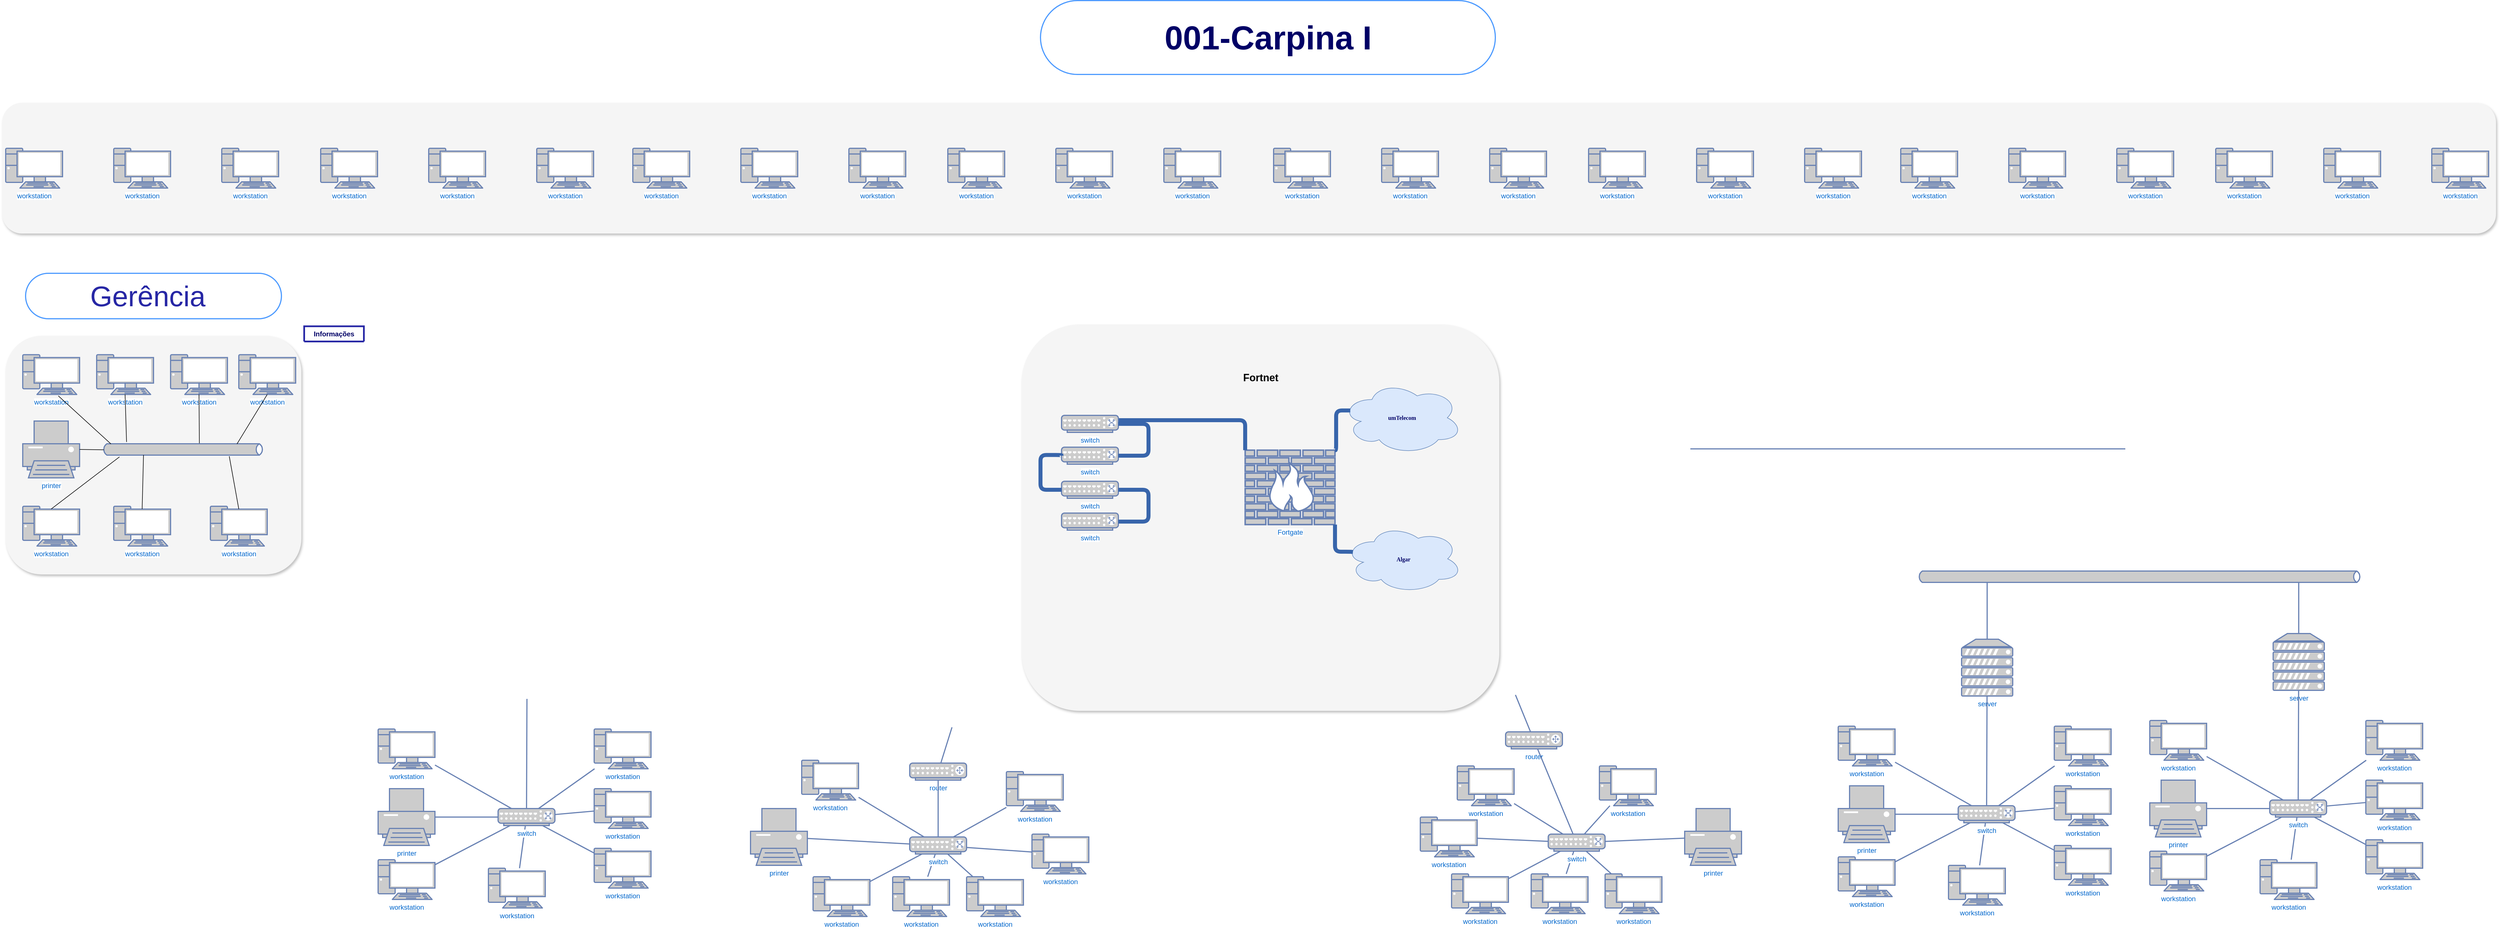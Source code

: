 <mxfile version="21.2.7" type="github">
  <diagram name="Page-1" id="d66fe2ae-3e9f-cf2f-6d29-e24063ad5d60">
    <mxGraphModel dx="3680" dy="810" grid="1" gridSize="10" guides="1" tooltips="1" connect="1" arrows="1" fold="1" page="1" pageScale="1" pageWidth="1100" pageHeight="850" background="none" math="0" shadow="0">
      <root>
        <mxCell id="0" />
        <mxCell id="1" parent="0" />
        <mxCell id="ehzHT-jdLsLO5JQoiGAI-20" value="&lt;blockquote style=&quot;margin: 0 0 0 40px; border: none; padding: 0px;&quot;&gt;&lt;h4 style=&quot;&quot;&gt;&lt;br&gt;&lt;/h4&gt;&lt;/blockquote&gt;" style="whiteSpace=wrap;html=1;rounded=1;shadow=1;comic=0;strokeWidth=1;fontFamily=Verdana;fontSize=14;fillColor=#f5f5f5;strokeColor=none;verticalAlign=top;fontStyle=1;glass=0;align=left;" vertex="1" parent="1">
          <mxGeometry x="-403" y="590" width="840" height="680" as="geometry" />
        </mxCell>
        <mxCell id="ehzHT-jdLsLO5JQoiGAI-65" value="" style="rounded=1;arcSize=50;align=left;spacingLeft=5;strokeColor=#4C9AFF;html=1;strokeWidth=2;fontSize=12" vertex="1" parent="1">
          <mxGeometry x="-2155" y="500" width="450" height="80" as="geometry" />
        </mxCell>
        <mxCell id="ehzHT-jdLsLO5JQoiGAI-60" value="&lt;blockquote style=&quot;margin: 0 0 0 40px; border: none; padding: 0px;&quot;&gt;&lt;h4 style=&quot;&quot;&gt;&lt;br&gt;&lt;/h4&gt;&lt;/blockquote&gt;" style="whiteSpace=wrap;html=1;rounded=1;shadow=1;comic=0;strokeWidth=1;fontFamily=Verdana;fontSize=14;fillColor=#f5f5f5;strokeColor=none;verticalAlign=top;fontStyle=1;glass=0;align=left;" vertex="1" parent="1">
          <mxGeometry x="-2196" y="200" width="4386" height="230" as="geometry" />
        </mxCell>
        <mxCell id="ehzHT-jdLsLO5JQoiGAI-56" value="&lt;blockquote style=&quot;margin: 0 0 0 40px; border: none; padding: 0px;&quot;&gt;&lt;h4 style=&quot;&quot;&gt;&lt;br&gt;&lt;/h4&gt;&lt;/blockquote&gt;" style="whiteSpace=wrap;html=1;rounded=1;shadow=1;comic=0;strokeWidth=1;fontFamily=Verdana;fontSize=14;fillColor=#f5f5f5;strokeColor=none;verticalAlign=top;fontStyle=1;glass=0;align=left;" vertex="1" parent="1">
          <mxGeometry x="-2190" y="610" width="520" height="420" as="geometry" />
        </mxCell>
        <mxCell id="5fc5e51f7ca293a3-64" style="edgeStyle=none;html=1;labelBackgroundColor=none;endArrow=none;strokeWidth=2;fontFamily=Verdana;fontSize=28;fontColor=#0066CC;rounded=0;strokeColor=#6881B3;" parent="1" source="5fc5e51f7ca293a3-65" edge="1">
          <mxGeometry relative="1" as="geometry">
            <mxPoint x="-525.625" y="1299" as="targetPoint" />
          </mxGeometry>
        </mxCell>
        <mxCell id="5fc5e51f7ca293a3-65" value="router" style="fontColor=#0066CC;verticalAlign=top;verticalLabelPosition=bottom;labelPosition=center;align=center;html=1;fillColor=#CCCCCC;strokeColor=#6881B3;gradientColor=none;gradientDirection=north;strokeWidth=2;shape=mxgraph.networks.router;rounded=1;shadow=0;comic=0;labelBackgroundColor=#ffffff;" parent="1" vertex="1">
          <mxGeometry x="-600" y="1362" width="100" height="30" as="geometry" />
        </mxCell>
        <mxCell id="5fc5e51f7ca293a3-66" style="edgeStyle=none;html=1;labelBackgroundColor=none;endArrow=none;strokeWidth=2;fontFamily=Verdana;fontSize=28;fontColor=#0066CC;rounded=0;strokeColor=#6881B3;" parent="1" source="5fc5e51f7ca293a3-73" target="5fc5e51f7ca293a3-74" edge="1">
          <mxGeometry relative="1" as="geometry" />
        </mxCell>
        <mxCell id="5fc5e51f7ca293a3-67" style="edgeStyle=none;html=1;labelBackgroundColor=none;endArrow=none;strokeWidth=2;fontFamily=Verdana;fontSize=28;fontColor=#0066CC;rounded=0;strokeColor=#6881B3;" parent="1" source="5fc5e51f7ca293a3-73" target="5fc5e51f7ca293a3-75" edge="1">
          <mxGeometry relative="1" as="geometry" />
        </mxCell>
        <mxCell id="5fc5e51f7ca293a3-68" style="edgeStyle=none;html=1;labelBackgroundColor=none;endArrow=none;strokeWidth=2;fontFamily=Verdana;fontSize=28;fontColor=#0066CC;rounded=0;strokeColor=#6881B3;" parent="1" source="5fc5e51f7ca293a3-73" target="5fc5e51f7ca293a3-76" edge="1">
          <mxGeometry relative="1" as="geometry" />
        </mxCell>
        <mxCell id="5fc5e51f7ca293a3-69" style="edgeStyle=none;html=1;labelBackgroundColor=none;endArrow=none;strokeWidth=2;fontFamily=Verdana;fontSize=28;fontColor=#0066CC;rounded=0;strokeColor=#6881B3;" parent="1" source="5fc5e51f7ca293a3-73" target="5fc5e51f7ca293a3-79" edge="1">
          <mxGeometry relative="1" as="geometry" />
        </mxCell>
        <mxCell id="5fc5e51f7ca293a3-70" style="edgeStyle=none;html=1;labelBackgroundColor=none;endArrow=none;strokeWidth=2;fontFamily=Verdana;fontSize=28;fontColor=#0066CC;rounded=0;strokeColor=#6881B3;" parent="1" source="5fc5e51f7ca293a3-73" target="5fc5e51f7ca293a3-78" edge="1">
          <mxGeometry relative="1" as="geometry" />
        </mxCell>
        <mxCell id="5fc5e51f7ca293a3-71" style="edgeStyle=none;html=1;labelBackgroundColor=none;endArrow=none;strokeWidth=2;fontFamily=Verdana;fontSize=28;fontColor=#0066CC;rounded=0;strokeColor=#6881B3;" parent="1" source="5fc5e51f7ca293a3-73" target="5fc5e51f7ca293a3-77" edge="1">
          <mxGeometry relative="1" as="geometry" />
        </mxCell>
        <mxCell id="5fc5e51f7ca293a3-72" style="edgeStyle=none;html=1;labelBackgroundColor=none;endArrow=none;strokeWidth=2;fontFamily=Verdana;fontSize=28;fontColor=#0066CC;rounded=0;strokeColor=#6881B3;" parent="1" source="5fc5e51f7ca293a3-73" target="5fc5e51f7ca293a3-65" edge="1">
          <mxGeometry relative="1" as="geometry" />
        </mxCell>
        <mxCell id="5fc5e51f7ca293a3-73" value="switch" style="fontColor=#0066CC;verticalAlign=top;verticalLabelPosition=bottom;labelPosition=center;align=center;html=1;fillColor=#CCCCCC;strokeColor=#6881B3;gradientColor=none;gradientDirection=north;strokeWidth=2;shape=mxgraph.networks.switch;rounded=1;shadow=0;comic=0;labelBackgroundColor=#ffffff;" parent="1" vertex="1">
          <mxGeometry x="-600" y="1492" width="100" height="30" as="geometry" />
        </mxCell>
        <mxCell id="5fc5e51f7ca293a3-74" value="workstation" style="fontColor=#0066CC;verticalAlign=top;verticalLabelPosition=bottom;labelPosition=center;align=center;html=1;fillColor=#CCCCCC;strokeColor=#6881B3;gradientColor=none;gradientDirection=north;strokeWidth=2;shape=mxgraph.networks.pc;rounded=1;shadow=0;comic=0;labelBackgroundColor=#ffffff;" parent="1" vertex="1">
          <mxGeometry x="-790" y="1357" width="100" height="70" as="geometry" />
        </mxCell>
        <mxCell id="5fc5e51f7ca293a3-75" value="workstation" style="fontColor=#0066CC;verticalAlign=top;verticalLabelPosition=bottom;labelPosition=center;align=center;html=1;fillColor=#CCCCCC;strokeColor=#6881B3;gradientColor=none;gradientDirection=north;strokeWidth=2;shape=mxgraph.networks.pc;rounded=1;shadow=0;comic=0;labelBackgroundColor=#ffffff;" parent="1" vertex="1">
          <mxGeometry x="-385" y="1487" width="100" height="70" as="geometry" />
        </mxCell>
        <mxCell id="5fc5e51f7ca293a3-76" value="workstation" style="fontColor=#0066CC;verticalAlign=top;verticalLabelPosition=bottom;labelPosition=center;align=center;html=1;fillColor=#CCCCCC;strokeColor=#6881B3;gradientColor=none;gradientDirection=north;strokeWidth=2;shape=mxgraph.networks.pc;rounded=1;shadow=0;comic=0;labelBackgroundColor=#ffffff;" parent="1" vertex="1">
          <mxGeometry x="-430" y="1377" width="100" height="70" as="geometry" />
        </mxCell>
        <mxCell id="5fc5e51f7ca293a3-77" value="workstation" style="fontColor=#0066CC;verticalAlign=top;verticalLabelPosition=bottom;labelPosition=center;align=center;html=1;fillColor=#CCCCCC;strokeColor=#6881B3;gradientColor=none;gradientDirection=north;strokeWidth=2;shape=mxgraph.networks.pc;rounded=1;shadow=0;comic=0;labelBackgroundColor=#ffffff;" parent="1" vertex="1">
          <mxGeometry x="-770" y="1562" width="100" height="70" as="geometry" />
        </mxCell>
        <mxCell id="5fc5e51f7ca293a3-78" value="workstation" style="fontColor=#0066CC;verticalAlign=top;verticalLabelPosition=bottom;labelPosition=center;align=center;html=1;fillColor=#CCCCCC;strokeColor=#6881B3;gradientColor=none;gradientDirection=north;strokeWidth=2;shape=mxgraph.networks.pc;rounded=1;shadow=0;comic=0;labelBackgroundColor=#ffffff;" parent="1" vertex="1">
          <mxGeometry x="-630" y="1562" width="100" height="70" as="geometry" />
        </mxCell>
        <mxCell id="5fc5e51f7ca293a3-79" value="workstation" style="fontColor=#0066CC;verticalAlign=top;verticalLabelPosition=bottom;labelPosition=center;align=center;html=1;fillColor=#CCCCCC;strokeColor=#6881B3;gradientColor=none;gradientDirection=north;strokeWidth=2;shape=mxgraph.networks.pc;rounded=1;shadow=0;comic=0;labelBackgroundColor=#ffffff;" parent="1" vertex="1">
          <mxGeometry x="-500" y="1562" width="100" height="70" as="geometry" />
        </mxCell>
        <mxCell id="5fc5e51f7ca293a3-80" style="edgeStyle=none;html=1;labelBackgroundColor=none;endArrow=none;strokeWidth=2;fontFamily=Verdana;fontSize=28;fontColor=#0066CC;rounded=0;strokeColor=#6881B3;" parent="1" source="5fc5e51f7ca293a3-81" target="5fc5e51f7ca293a3-73" edge="1">
          <mxGeometry relative="1" as="geometry" />
        </mxCell>
        <mxCell id="5fc5e51f7ca293a3-81" value="printer" style="fontColor=#0066CC;verticalAlign=top;verticalLabelPosition=bottom;labelPosition=center;align=center;html=1;fillColor=#CCCCCC;strokeColor=#6881B3;gradientColor=none;gradientDirection=north;strokeWidth=2;shape=mxgraph.networks.printer;rounded=1;shadow=0;comic=0;labelBackgroundColor=#ffffff;" parent="1" vertex="1">
          <mxGeometry x="-880" y="1442" width="100" height="100" as="geometry" />
        </mxCell>
        <mxCell id="5fc5e51f7ca293a3-113" value="workstation" style="fontColor=#0066CC;verticalAlign=top;verticalLabelPosition=bottom;labelPosition=center;align=center;html=1;fillColor=#CCCCCC;strokeColor=#6881B3;gradientColor=none;gradientDirection=north;strokeWidth=2;shape=mxgraph.networks.pc;rounded=1;shadow=0;comic=0;labelBackgroundColor=#ffffff;" parent="1" vertex="1">
          <mxGeometry x="-1636" y="280" width="100" height="70" as="geometry" />
        </mxCell>
        <mxCell id="5fc5e51f7ca293a3-114" value="workstation" style="fontColor=#0066CC;verticalAlign=top;verticalLabelPosition=bottom;labelPosition=center;align=center;html=1;fillColor=#CCCCCC;strokeColor=#6881B3;gradientColor=none;gradientDirection=north;strokeWidth=2;shape=mxgraph.networks.pc;rounded=1;shadow=0;comic=0;labelBackgroundColor=#ffffff;" parent="1" vertex="1">
          <mxGeometry x="-1446" y="280" width="100" height="70" as="geometry" />
        </mxCell>
        <mxCell id="5fc5e51f7ca293a3-115" value="workstation" style="fontColor=#0066CC;verticalAlign=top;verticalLabelPosition=bottom;labelPosition=center;align=center;html=1;fillColor=#CCCCCC;strokeColor=#6881B3;gradientColor=none;gradientDirection=north;strokeWidth=2;shape=mxgraph.networks.pc;rounded=1;shadow=0;comic=0;labelBackgroundColor=#ffffff;" parent="1" vertex="1">
          <mxGeometry x="-1256" y="280" width="100" height="70" as="geometry" />
        </mxCell>
        <mxCell id="5fc5e51f7ca293a3-131" value="workstation" style="fontColor=#0066CC;verticalAlign=top;verticalLabelPosition=bottom;labelPosition=center;align=center;html=1;fillColor=#CCCCCC;strokeColor=#6881B3;gradientColor=none;gradientDirection=north;strokeWidth=2;shape=mxgraph.networks.pc;rounded=1;shadow=0;comic=0;labelBackgroundColor=#ffffff;" parent="1" vertex="1">
          <mxGeometry x="-2190" y="280" width="100" height="70" as="geometry" />
        </mxCell>
        <mxCell id="5fc5e51f7ca293a3-132" value="workstation" style="fontColor=#0066CC;verticalAlign=top;verticalLabelPosition=bottom;labelPosition=center;align=center;html=1;fillColor=#CCCCCC;strokeColor=#6881B3;gradientColor=none;gradientDirection=north;strokeWidth=2;shape=mxgraph.networks.pc;rounded=1;shadow=0;comic=0;labelBackgroundColor=#ffffff;" parent="1" vertex="1">
          <mxGeometry x="-2000" y="280" width="100" height="70" as="geometry" />
        </mxCell>
        <mxCell id="5fc5e51f7ca293a3-133" value="workstation" style="fontColor=#0066CC;verticalAlign=top;verticalLabelPosition=bottom;labelPosition=center;align=center;html=1;fillColor=#CCCCCC;strokeColor=#6881B3;gradientColor=none;gradientDirection=north;strokeWidth=2;shape=mxgraph.networks.pc;rounded=1;shadow=0;comic=0;labelBackgroundColor=#ffffff;" parent="1" vertex="1">
          <mxGeometry x="-1810" y="280" width="100" height="70" as="geometry" />
        </mxCell>
        <mxCell id="5fc5e51f7ca293a3-139" value="" style="html=1;fillColor=#CCCCCC;strokeColor=#6881B3;gradientColor=none;gradientDirection=north;strokeWidth=2;shape=mxgraph.networks.bus;gradientColor=none;gradientDirection=north;fontColor=#ffffff;perimeter=backbonePerimeter;backboneSize=20;rounded=1;shadow=0;comic=0;labelBackgroundColor=#ffffff;" parent="1" vertex="1">
          <mxGeometry x="-2020" y="800" width="284" height="20" as="geometry" />
        </mxCell>
        <mxCell id="5fc5e51f7ca293a3-143" style="edgeStyle=none;html=1;labelBackgroundColor=none;endArrow=none;strokeWidth=2;fontFamily=Verdana;fontSize=28;fontColor=#0066CC;rounded=0;strokeColor=#6881B3;" parent="1" source="5fc5e51f7ca293a3-150" target="5fc5e51f7ca293a3-151" edge="1">
          <mxGeometry relative="1" as="geometry" />
        </mxCell>
        <mxCell id="5fc5e51f7ca293a3-144" style="edgeStyle=none;html=1;labelBackgroundColor=none;endArrow=none;strokeWidth=2;fontFamily=Verdana;fontSize=28;fontColor=#0066CC;rounded=0;strokeColor=#6881B3;" parent="1" source="5fc5e51f7ca293a3-150" target="5fc5e51f7ca293a3-152" edge="1">
          <mxGeometry relative="1" as="geometry" />
        </mxCell>
        <mxCell id="5fc5e51f7ca293a3-145" style="edgeStyle=none;html=1;labelBackgroundColor=none;endArrow=none;strokeWidth=2;fontFamily=Verdana;fontSize=28;fontColor=#0066CC;rounded=0;strokeColor=#6881B3;" parent="1" source="5fc5e51f7ca293a3-150" target="5fc5e51f7ca293a3-153" edge="1">
          <mxGeometry relative="1" as="geometry" />
        </mxCell>
        <mxCell id="5fc5e51f7ca293a3-146" style="edgeStyle=none;html=1;labelBackgroundColor=none;endArrow=none;strokeWidth=2;fontFamily=Verdana;fontSize=28;fontColor=#0066CC;rounded=0;strokeColor=#6881B3;" parent="1" source="5fc5e51f7ca293a3-150" target="5fc5e51f7ca293a3-156" edge="1">
          <mxGeometry relative="1" as="geometry" />
        </mxCell>
        <mxCell id="5fc5e51f7ca293a3-147" style="edgeStyle=none;html=1;labelBackgroundColor=none;endArrow=none;strokeWidth=2;fontFamily=Verdana;fontSize=28;fontColor=#0066CC;rounded=0;strokeColor=#6881B3;" parent="1" source="5fc5e51f7ca293a3-150" target="5fc5e51f7ca293a3-155" edge="1">
          <mxGeometry relative="1" as="geometry" />
        </mxCell>
        <mxCell id="5fc5e51f7ca293a3-148" style="edgeStyle=none;html=1;labelBackgroundColor=none;endArrow=none;strokeWidth=2;fontFamily=Verdana;fontSize=28;fontColor=#0066CC;rounded=0;strokeColor=#6881B3;" parent="1" source="5fc5e51f7ca293a3-150" target="5fc5e51f7ca293a3-154" edge="1">
          <mxGeometry relative="1" as="geometry" />
        </mxCell>
        <mxCell id="5fc5e51f7ca293a3-149" style="edgeStyle=none;html=1;labelBackgroundColor=none;endArrow=none;strokeWidth=2;fontFamily=Verdana;fontSize=28;fontColor=#0066CC;rounded=0;strokeColor=#6881B3;" parent="1" source="5fc5e51f7ca293a3-150" edge="1">
          <mxGeometry relative="1" as="geometry">
            <mxPoint x="-1273.194" y="1249" as="targetPoint" />
          </mxGeometry>
        </mxCell>
        <mxCell id="5fc5e51f7ca293a3-150" value="switch" style="fontColor=#0066CC;verticalAlign=top;verticalLabelPosition=bottom;labelPosition=center;align=center;html=1;fillColor=#CCCCCC;strokeColor=#6881B3;gradientColor=none;gradientDirection=north;strokeWidth=2;shape=mxgraph.networks.switch;rounded=1;shadow=0;comic=0;labelBackgroundColor=#ffffff;" parent="1" vertex="1">
          <mxGeometry x="-1324" y="1442" width="100" height="30" as="geometry" />
        </mxCell>
        <mxCell id="5fc5e51f7ca293a3-151" value="workstation" style="fontColor=#0066CC;verticalAlign=top;verticalLabelPosition=bottom;labelPosition=center;align=center;html=1;fillColor=#CCCCCC;strokeColor=#6881B3;gradientColor=none;gradientDirection=north;strokeWidth=2;shape=mxgraph.networks.pc;rounded=1;shadow=0;comic=0;labelBackgroundColor=#ffffff;" parent="1" vertex="1">
          <mxGeometry x="-1535" y="1302" width="100" height="70" as="geometry" />
        </mxCell>
        <mxCell id="5fc5e51f7ca293a3-152" value="workstation" style="fontColor=#0066CC;verticalAlign=top;verticalLabelPosition=bottom;labelPosition=center;align=center;html=1;fillColor=#CCCCCC;strokeColor=#6881B3;gradientColor=none;gradientDirection=north;strokeWidth=2;shape=mxgraph.networks.pc;rounded=1;shadow=0;comic=0;labelBackgroundColor=#ffffff;" parent="1" vertex="1">
          <mxGeometry x="-1341" y="1547" width="100" height="70" as="geometry" />
        </mxCell>
        <mxCell id="5fc5e51f7ca293a3-153" value="workstation" style="fontColor=#0066CC;verticalAlign=top;verticalLabelPosition=bottom;labelPosition=center;align=center;html=1;fillColor=#CCCCCC;strokeColor=#6881B3;gradientColor=none;gradientDirection=north;strokeWidth=2;shape=mxgraph.networks.pc;rounded=1;shadow=0;comic=0;labelBackgroundColor=#ffffff;" parent="1" vertex="1">
          <mxGeometry x="-1155" y="1302" width="100" height="70" as="geometry" />
        </mxCell>
        <mxCell id="5fc5e51f7ca293a3-154" value="workstation" style="fontColor=#0066CC;verticalAlign=top;verticalLabelPosition=bottom;labelPosition=center;align=center;html=1;fillColor=#CCCCCC;strokeColor=#6881B3;gradientColor=none;gradientDirection=north;strokeWidth=2;shape=mxgraph.networks.pc;rounded=1;shadow=0;comic=0;labelBackgroundColor=#ffffff;" parent="1" vertex="1">
          <mxGeometry x="-1535" y="1532" width="100" height="70" as="geometry" />
        </mxCell>
        <mxCell id="5fc5e51f7ca293a3-155" value="workstation" style="fontColor=#0066CC;verticalAlign=top;verticalLabelPosition=bottom;labelPosition=center;align=center;html=1;fillColor=#CCCCCC;strokeColor=#6881B3;gradientColor=none;gradientDirection=north;strokeWidth=2;shape=mxgraph.networks.pc;rounded=1;shadow=0;comic=0;labelBackgroundColor=#ffffff;" parent="1" vertex="1">
          <mxGeometry x="-1155" y="1407" width="100" height="70" as="geometry" />
        </mxCell>
        <mxCell id="5fc5e51f7ca293a3-156" value="workstation" style="fontColor=#0066CC;verticalAlign=top;verticalLabelPosition=bottom;labelPosition=center;align=center;html=1;fillColor=#CCCCCC;strokeColor=#6881B3;gradientColor=none;gradientDirection=north;strokeWidth=2;shape=mxgraph.networks.pc;rounded=1;shadow=0;comic=0;labelBackgroundColor=#ffffff;" parent="1" vertex="1">
          <mxGeometry x="-1155" y="1512" width="100" height="70" as="geometry" />
        </mxCell>
        <mxCell id="5fc5e51f7ca293a3-157" style="edgeStyle=none;html=1;labelBackgroundColor=none;endArrow=none;strokeWidth=2;fontFamily=Verdana;fontSize=28;fontColor=#0066CC;rounded=0;strokeColor=#6881B3;" parent="1" source="5fc5e51f7ca293a3-158" target="5fc5e51f7ca293a3-150" edge="1">
          <mxGeometry relative="1" as="geometry" />
        </mxCell>
        <mxCell id="5fc5e51f7ca293a3-158" value="printer" style="fontColor=#0066CC;verticalAlign=top;verticalLabelPosition=bottom;labelPosition=center;align=center;html=1;fillColor=#CCCCCC;strokeColor=#6881B3;gradientColor=none;gradientDirection=north;strokeWidth=2;shape=mxgraph.networks.printer;rounded=1;shadow=0;comic=0;labelBackgroundColor=#ffffff;" parent="1" vertex="1">
          <mxGeometry x="-1535" y="1407" width="100" height="100" as="geometry" />
        </mxCell>
        <mxCell id="5fc5e51f7ca293a3-167" value="switch" style="fontColor=#0066CC;verticalAlign=top;verticalLabelPosition=bottom;labelPosition=center;align=center;html=1;fillColor=#CCCCCC;strokeColor=#6881B3;gradientColor=none;gradientDirection=north;strokeWidth=2;shape=mxgraph.networks.switch;rounded=1;shadow=0;comic=0;labelBackgroundColor=#ffffff;" parent="1" vertex="1">
          <mxGeometry x="-333" y="750" width="100" height="30" as="geometry" />
        </mxCell>
        <mxCell id="5fc5e51f7ca293a3-168" value="workstation" style="fontColor=#0066CC;verticalAlign=top;verticalLabelPosition=bottom;labelPosition=center;align=center;html=1;fillColor=#CCCCCC;strokeColor=#6881B3;gradientColor=none;gradientDirection=north;strokeWidth=2;shape=mxgraph.networks.pc;rounded=1;shadow=0;comic=0;labelBackgroundColor=#ffffff;" parent="1" vertex="1">
          <mxGeometry x="-2160" y="643.25" width="100" height="70" as="geometry" />
        </mxCell>
        <mxCell id="5fc5e51f7ca293a3-169" value="workstation" style="fontColor=#0066CC;verticalAlign=top;verticalLabelPosition=bottom;labelPosition=center;align=center;html=1;fillColor=#CCCCCC;strokeColor=#6881B3;gradientColor=none;gradientDirection=north;strokeWidth=2;shape=mxgraph.networks.pc;rounded=1;shadow=0;comic=0;labelBackgroundColor=#ffffff;" parent="1" vertex="1">
          <mxGeometry x="-2160" y="910" width="100" height="70" as="geometry" />
        </mxCell>
        <mxCell id="5fc5e51f7ca293a3-170" value="workstation" style="fontColor=#0066CC;verticalAlign=top;verticalLabelPosition=bottom;labelPosition=center;align=center;html=1;fillColor=#CCCCCC;strokeColor=#6881B3;gradientColor=none;gradientDirection=north;strokeWidth=2;shape=mxgraph.networks.pc;rounded=1;shadow=0;comic=0;labelBackgroundColor=#ffffff;" parent="1" vertex="1">
          <mxGeometry x="-1900" y="643.25" width="100" height="70" as="geometry" />
        </mxCell>
        <mxCell id="5fc5e51f7ca293a3-171" value="workstation" style="fontColor=#0066CC;verticalAlign=top;verticalLabelPosition=bottom;labelPosition=center;align=center;html=1;fillColor=#CCCCCC;strokeColor=#6881B3;gradientColor=none;gradientDirection=north;strokeWidth=2;shape=mxgraph.networks.pc;rounded=1;shadow=0;comic=0;labelBackgroundColor=#ffffff;" parent="1" vertex="1">
          <mxGeometry x="-2030" y="643.25" width="100" height="70" as="geometry" />
        </mxCell>
        <mxCell id="5fc5e51f7ca293a3-172" value="workstation" style="fontColor=#0066CC;verticalAlign=top;verticalLabelPosition=bottom;labelPosition=center;align=center;html=1;fillColor=#CCCCCC;strokeColor=#6881B3;gradientColor=none;gradientDirection=north;strokeWidth=2;shape=mxgraph.networks.pc;rounded=1;shadow=0;comic=0;labelBackgroundColor=#ffffff;" parent="1" vertex="1">
          <mxGeometry x="-1780" y="643.25" width="100" height="70" as="geometry" />
        </mxCell>
        <mxCell id="5fc5e51f7ca293a3-173" value="workstation" style="fontColor=#0066CC;verticalAlign=top;verticalLabelPosition=bottom;labelPosition=center;align=center;html=1;fillColor=#CCCCCC;strokeColor=#6881B3;gradientColor=none;gradientDirection=north;strokeWidth=2;shape=mxgraph.networks.pc;rounded=1;shadow=0;comic=0;labelBackgroundColor=#ffffff;" parent="1" vertex="1">
          <mxGeometry x="-2000" y="910" width="100" height="70" as="geometry" />
        </mxCell>
        <mxCell id="5fc5e51f7ca293a3-175" value="printer" style="fontColor=#0066CC;verticalAlign=top;verticalLabelPosition=bottom;labelPosition=center;align=center;html=1;fillColor=#CCCCCC;strokeColor=#6881B3;gradientColor=none;gradientDirection=north;strokeWidth=2;shape=mxgraph.networks.printer;rounded=1;shadow=0;comic=0;labelBackgroundColor=#ffffff;" parent="1" vertex="1">
          <mxGeometry x="-2160" y="760" width="100" height="100" as="geometry" />
        </mxCell>
        <mxCell id="5fc5e51f7ca293a3-197" style="edgeStyle=none;html=1;labelBackgroundColor=none;endArrow=none;strokeWidth=2;fontFamily=Verdana;fontSize=28;fontColor=#0066CC;rounded=0;strokeColor=#6881B3;" parent="1" source="5fc5e51f7ca293a3-198" edge="1">
          <mxGeometry relative="1" as="geometry">
            <mxPoint x="465.385" y="1242" as="targetPoint" />
          </mxGeometry>
        </mxCell>
        <mxCell id="5fc5e51f7ca293a3-198" value="router" style="fontColor=#0066CC;verticalAlign=top;verticalLabelPosition=bottom;labelPosition=center;align=center;html=1;fillColor=#CCCCCC;strokeColor=#6881B3;gradientColor=none;gradientDirection=north;strokeWidth=2;shape=mxgraph.networks.router;rounded=1;shadow=0;comic=0;labelBackgroundColor=#ffffff;" parent="1" vertex="1">
          <mxGeometry x="448" y="1307" width="100" height="30" as="geometry" />
        </mxCell>
        <mxCell id="5fc5e51f7ca293a3-199" style="edgeStyle=none;html=1;labelBackgroundColor=none;endArrow=none;strokeWidth=2;fontFamily=Verdana;fontSize=28;fontColor=#0066CC;rounded=0;strokeColor=#6881B3;" parent="1" source="5fc5e51f7ca293a3-206" target="5fc5e51f7ca293a3-207" edge="1">
          <mxGeometry relative="1" as="geometry" />
        </mxCell>
        <mxCell id="5fc5e51f7ca293a3-200" style="edgeStyle=none;html=1;labelBackgroundColor=none;endArrow=none;strokeWidth=2;fontFamily=Verdana;fontSize=28;fontColor=#0066CC;rounded=0;strokeColor=#6881B3;" parent="1" source="5fc5e51f7ca293a3-206" target="5fc5e51f7ca293a3-208" edge="1">
          <mxGeometry relative="1" as="geometry" />
        </mxCell>
        <mxCell id="5fc5e51f7ca293a3-201" style="edgeStyle=none;html=1;labelBackgroundColor=none;endArrow=none;strokeWidth=2;fontFamily=Verdana;fontSize=28;fontColor=#0066CC;rounded=0;strokeColor=#6881B3;" parent="1" source="5fc5e51f7ca293a3-206" target="5fc5e51f7ca293a3-209" edge="1">
          <mxGeometry relative="1" as="geometry" />
        </mxCell>
        <mxCell id="5fc5e51f7ca293a3-202" style="edgeStyle=none;html=1;labelBackgroundColor=none;endArrow=none;strokeWidth=2;fontFamily=Verdana;fontSize=28;fontColor=#0066CC;rounded=0;strokeColor=#6881B3;" parent="1" source="5fc5e51f7ca293a3-206" target="5fc5e51f7ca293a3-212" edge="1">
          <mxGeometry relative="1" as="geometry" />
        </mxCell>
        <mxCell id="5fc5e51f7ca293a3-203" style="edgeStyle=none;html=1;labelBackgroundColor=none;endArrow=none;strokeWidth=2;fontFamily=Verdana;fontSize=28;fontColor=#0066CC;rounded=0;strokeColor=#6881B3;" parent="1" source="5fc5e51f7ca293a3-206" target="5fc5e51f7ca293a3-211" edge="1">
          <mxGeometry relative="1" as="geometry" />
        </mxCell>
        <mxCell id="5fc5e51f7ca293a3-204" style="edgeStyle=none;html=1;labelBackgroundColor=none;endArrow=none;strokeWidth=2;fontFamily=Verdana;fontSize=28;fontColor=#0066CC;rounded=0;strokeColor=#6881B3;" parent="1" source="5fc5e51f7ca293a3-206" target="5fc5e51f7ca293a3-210" edge="1">
          <mxGeometry relative="1" as="geometry" />
        </mxCell>
        <mxCell id="5fc5e51f7ca293a3-205" style="edgeStyle=none;html=1;labelBackgroundColor=none;endArrow=none;strokeWidth=2;fontFamily=Verdana;fontSize=28;fontColor=#0066CC;rounded=0;strokeColor=#6881B3;" parent="1" source="5fc5e51f7ca293a3-206" target="5fc5e51f7ca293a3-198" edge="1">
          <mxGeometry relative="1" as="geometry" />
        </mxCell>
        <mxCell id="5fc5e51f7ca293a3-206" value="switch" style="fontColor=#0066CC;verticalAlign=top;verticalLabelPosition=bottom;labelPosition=center;align=center;html=1;fillColor=#CCCCCC;strokeColor=#6881B3;gradientColor=none;gradientDirection=north;strokeWidth=2;shape=mxgraph.networks.switch;rounded=1;shadow=0;comic=0;labelBackgroundColor=#ffffff;" parent="1" vertex="1">
          <mxGeometry x="523" y="1487" width="100" height="30" as="geometry" />
        </mxCell>
        <mxCell id="5fc5e51f7ca293a3-207" value="workstation" style="fontColor=#0066CC;verticalAlign=top;verticalLabelPosition=bottom;labelPosition=center;align=center;html=1;fillColor=#CCCCCC;strokeColor=#6881B3;gradientColor=none;gradientDirection=north;strokeWidth=2;shape=mxgraph.networks.pc;rounded=1;shadow=0;comic=0;labelBackgroundColor=#ffffff;" parent="1" vertex="1">
          <mxGeometry x="363" y="1367" width="100" height="70" as="geometry" />
        </mxCell>
        <mxCell id="5fc5e51f7ca293a3-208" value="workstation" style="fontColor=#0066CC;verticalAlign=top;verticalLabelPosition=bottom;labelPosition=center;align=center;html=1;fillColor=#CCCCCC;strokeColor=#6881B3;gradientColor=none;gradientDirection=north;strokeWidth=2;shape=mxgraph.networks.pc;rounded=1;shadow=0;comic=0;labelBackgroundColor=#ffffff;" parent="1" vertex="1">
          <mxGeometry x="298" y="1457" width="100" height="70" as="geometry" />
        </mxCell>
        <mxCell id="5fc5e51f7ca293a3-209" value="workstation" style="fontColor=#0066CC;verticalAlign=top;verticalLabelPosition=bottom;labelPosition=center;align=center;html=1;fillColor=#CCCCCC;strokeColor=#6881B3;gradientColor=none;gradientDirection=north;strokeWidth=2;shape=mxgraph.networks.pc;rounded=1;shadow=0;comic=0;labelBackgroundColor=#ffffff;" parent="1" vertex="1">
          <mxGeometry x="613" y="1367" width="100" height="70" as="geometry" />
        </mxCell>
        <mxCell id="5fc5e51f7ca293a3-210" value="workstation" style="fontColor=#0066CC;verticalAlign=top;verticalLabelPosition=bottom;labelPosition=center;align=center;html=1;fillColor=#CCCCCC;strokeColor=#6881B3;gradientColor=none;gradientDirection=north;strokeWidth=2;shape=mxgraph.networks.pc;rounded=1;shadow=0;comic=0;labelBackgroundColor=#ffffff;" parent="1" vertex="1">
          <mxGeometry x="353" y="1557" width="100" height="70" as="geometry" />
        </mxCell>
        <mxCell id="5fc5e51f7ca293a3-211" value="workstation" style="fontColor=#0066CC;verticalAlign=top;verticalLabelPosition=bottom;labelPosition=center;align=center;html=1;fillColor=#CCCCCC;strokeColor=#6881B3;gradientColor=none;gradientDirection=north;strokeWidth=2;shape=mxgraph.networks.pc;rounded=1;shadow=0;comic=0;labelBackgroundColor=#ffffff;" parent="1" vertex="1">
          <mxGeometry x="493" y="1557" width="100" height="70" as="geometry" />
        </mxCell>
        <mxCell id="5fc5e51f7ca293a3-212" value="workstation" style="fontColor=#0066CC;verticalAlign=top;verticalLabelPosition=bottom;labelPosition=center;align=center;html=1;fillColor=#CCCCCC;strokeColor=#6881B3;gradientColor=none;gradientDirection=north;strokeWidth=2;shape=mxgraph.networks.pc;rounded=1;shadow=0;comic=0;labelBackgroundColor=#ffffff;" parent="1" vertex="1">
          <mxGeometry x="623" y="1557" width="100" height="70" as="geometry" />
        </mxCell>
        <mxCell id="5fc5e51f7ca293a3-213" style="edgeStyle=none;html=1;labelBackgroundColor=none;endArrow=none;strokeWidth=2;fontFamily=Verdana;fontSize=28;fontColor=#0066CC;rounded=0;strokeColor=#6881B3;" parent="1" source="5fc5e51f7ca293a3-214" target="5fc5e51f7ca293a3-206" edge="1">
          <mxGeometry relative="1" as="geometry" />
        </mxCell>
        <mxCell id="5fc5e51f7ca293a3-214" value="printer" style="fontColor=#0066CC;verticalAlign=top;verticalLabelPosition=bottom;labelPosition=center;align=center;html=1;fillColor=#CCCCCC;strokeColor=#6881B3;gradientColor=none;gradientDirection=north;strokeWidth=2;shape=mxgraph.networks.printer;rounded=1;shadow=0;comic=0;labelBackgroundColor=#ffffff;" parent="1" vertex="1">
          <mxGeometry x="763" y="1442" width="100" height="100" as="geometry" />
        </mxCell>
        <mxCell id="5fc5e51f7ca293a3-304" style="edgeStyle=none;html=1;labelBackgroundColor=none;endArrow=none;strokeWidth=2;fontFamily=Verdana;fontSize=28;fontColor=#0066CC;rounded=0;strokeColor=#6881B3;" parent="1" edge="1">
          <mxGeometry relative="1" as="geometry">
            <mxPoint x="1538.0" y="809" as="targetPoint" />
            <mxPoint x="773" y="809" as="sourcePoint" />
          </mxGeometry>
        </mxCell>
        <mxCell id="5fc5e51f7ca293a3-267" value="" style="html=1;fillColor=#CCCCCC;strokeColor=#6881B3;gradientColor=none;gradientDirection=north;strokeWidth=2;shape=mxgraph.networks.bus;gradientColor=none;gradientDirection=north;fontColor=#ffffff;perimeter=backbonePerimeter;backboneSize=20;rounded=1;shadow=0;comic=0;labelBackgroundColor=#ffffff;" parent="1" vertex="1">
          <mxGeometry x="1173" y="1024" width="780" height="20" as="geometry" />
        </mxCell>
        <mxCell id="5fc5e51f7ca293a3-268" value="" style="strokeColor=#6881B3;edgeStyle=none;rounded=0;endArrow=none;html=1;strokeWidth=2;labelBackgroundColor=none;fontFamily=Verdana;fontSize=28;fontColor=#0066CC;entryX=0.5;entryY=0;entryPerimeter=0;" parent="1" source="5fc5e51f7ca293a3-267" target="5fc5e51f7ca293a3-269" edge="1">
          <mxGeometry relative="1" as="geometry">
            <mxPoint x="1253" y="1061" as="sourcePoint" />
            <mxPoint x="1253" y="1187.857" as="targetPoint" />
          </mxGeometry>
        </mxCell>
        <mxCell id="5fc5e51f7ca293a3-269" value="server" style="fontColor=#0066CC;verticalAlign=top;verticalLabelPosition=bottom;labelPosition=center;align=center;html=1;fillColor=#CCCCCC;strokeColor=#6881B3;gradientColor=none;gradientDirection=north;strokeWidth=2;shape=mxgraph.networks.server;rounded=1;shadow=0;comic=0;labelBackgroundColor=#ffffff;" parent="1" vertex="1">
          <mxGeometry x="1798" y="1134" width="90" height="100" as="geometry" />
        </mxCell>
        <mxCell id="5fc5e51f7ca293a3-270" style="edgeStyle=none;html=1;labelBackgroundColor=none;endArrow=none;strokeWidth=2;fontFamily=Verdana;fontSize=28;fontColor=#0066CC;rounded=0;strokeColor=#6881B3;" parent="1" source="5fc5e51f7ca293a3-277" target="5fc5e51f7ca293a3-278" edge="1">
          <mxGeometry relative="1" as="geometry" />
        </mxCell>
        <mxCell id="5fc5e51f7ca293a3-271" style="edgeStyle=none;html=1;labelBackgroundColor=none;endArrow=none;strokeWidth=2;fontFamily=Verdana;fontSize=28;fontColor=#0066CC;rounded=0;strokeColor=#6881B3;" parent="1" source="5fc5e51f7ca293a3-277" target="5fc5e51f7ca293a3-279" edge="1">
          <mxGeometry relative="1" as="geometry" />
        </mxCell>
        <mxCell id="5fc5e51f7ca293a3-272" style="edgeStyle=none;html=1;labelBackgroundColor=none;endArrow=none;strokeWidth=2;fontFamily=Verdana;fontSize=28;fontColor=#0066CC;rounded=0;strokeColor=#6881B3;" parent="1" source="5fc5e51f7ca293a3-277" target="5fc5e51f7ca293a3-280" edge="1">
          <mxGeometry relative="1" as="geometry" />
        </mxCell>
        <mxCell id="5fc5e51f7ca293a3-273" style="edgeStyle=none;html=1;labelBackgroundColor=none;endArrow=none;strokeWidth=2;fontFamily=Verdana;fontSize=28;fontColor=#0066CC;rounded=0;strokeColor=#6881B3;" parent="1" source="5fc5e51f7ca293a3-277" target="5fc5e51f7ca293a3-283" edge="1">
          <mxGeometry relative="1" as="geometry" />
        </mxCell>
        <mxCell id="5fc5e51f7ca293a3-274" style="edgeStyle=none;html=1;labelBackgroundColor=none;endArrow=none;strokeWidth=2;fontFamily=Verdana;fontSize=28;fontColor=#0066CC;rounded=0;strokeColor=#6881B3;" parent="1" source="5fc5e51f7ca293a3-277" target="5fc5e51f7ca293a3-282" edge="1">
          <mxGeometry relative="1" as="geometry" />
        </mxCell>
        <mxCell id="5fc5e51f7ca293a3-275" style="edgeStyle=none;html=1;labelBackgroundColor=none;endArrow=none;strokeWidth=2;fontFamily=Verdana;fontSize=28;fontColor=#0066CC;rounded=0;strokeColor=#6881B3;" parent="1" source="5fc5e51f7ca293a3-277" target="5fc5e51f7ca293a3-281" edge="1">
          <mxGeometry relative="1" as="geometry" />
        </mxCell>
        <mxCell id="5fc5e51f7ca293a3-276" style="edgeStyle=none;html=1;labelBackgroundColor=none;endArrow=none;strokeWidth=2;fontFamily=Verdana;fontSize=28;fontColor=#0066CC;rounded=0;strokeColor=#6881B3;" parent="1" source="5fc5e51f7ca293a3-277" target="5fc5e51f7ca293a3-269" edge="1">
          <mxGeometry relative="1" as="geometry" />
        </mxCell>
        <mxCell id="5fc5e51f7ca293a3-277" value="switch" style="fontColor=#0066CC;verticalAlign=top;verticalLabelPosition=bottom;labelPosition=center;align=center;html=1;fillColor=#CCCCCC;strokeColor=#6881B3;gradientColor=none;gradientDirection=north;strokeWidth=2;shape=mxgraph.networks.switch;rounded=1;shadow=0;comic=0;labelBackgroundColor=#ffffff;" parent="1" vertex="1">
          <mxGeometry x="1792" y="1427" width="100" height="30" as="geometry" />
        </mxCell>
        <mxCell id="5fc5e51f7ca293a3-278" value="workstation" style="fontColor=#0066CC;verticalAlign=top;verticalLabelPosition=bottom;labelPosition=center;align=center;html=1;fillColor=#CCCCCC;strokeColor=#6881B3;gradientColor=none;gradientDirection=north;strokeWidth=2;shape=mxgraph.networks.pc;rounded=1;shadow=0;comic=0;labelBackgroundColor=#ffffff;" parent="1" vertex="1">
          <mxGeometry x="1581" y="1287" width="100" height="70" as="geometry" />
        </mxCell>
        <mxCell id="5fc5e51f7ca293a3-279" value="workstation" style="fontColor=#0066CC;verticalAlign=top;verticalLabelPosition=bottom;labelPosition=center;align=center;html=1;fillColor=#CCCCCC;strokeColor=#6881B3;gradientColor=none;gradientDirection=north;strokeWidth=2;shape=mxgraph.networks.pc;rounded=1;shadow=0;comic=0;labelBackgroundColor=#ffffff;" parent="1" vertex="1">
          <mxGeometry x="1775" y="1532" width="100" height="70" as="geometry" />
        </mxCell>
        <mxCell id="5fc5e51f7ca293a3-280" value="workstation" style="fontColor=#0066CC;verticalAlign=top;verticalLabelPosition=bottom;labelPosition=center;align=center;html=1;fillColor=#CCCCCC;strokeColor=#6881B3;gradientColor=none;gradientDirection=north;strokeWidth=2;shape=mxgraph.networks.pc;rounded=1;shadow=0;comic=0;labelBackgroundColor=#ffffff;" parent="1" vertex="1">
          <mxGeometry x="1961" y="1287" width="100" height="70" as="geometry" />
        </mxCell>
        <mxCell id="5fc5e51f7ca293a3-281" value="workstation" style="fontColor=#0066CC;verticalAlign=top;verticalLabelPosition=bottom;labelPosition=center;align=center;html=1;fillColor=#CCCCCC;strokeColor=#6881B3;gradientColor=none;gradientDirection=north;strokeWidth=2;shape=mxgraph.networks.pc;rounded=1;shadow=0;comic=0;labelBackgroundColor=#ffffff;" parent="1" vertex="1">
          <mxGeometry x="1581" y="1517" width="100" height="70" as="geometry" />
        </mxCell>
        <mxCell id="5fc5e51f7ca293a3-282" value="workstation" style="fontColor=#0066CC;verticalAlign=top;verticalLabelPosition=bottom;labelPosition=center;align=center;html=1;fillColor=#CCCCCC;strokeColor=#6881B3;gradientColor=none;gradientDirection=north;strokeWidth=2;shape=mxgraph.networks.pc;rounded=1;shadow=0;comic=0;labelBackgroundColor=#ffffff;" parent="1" vertex="1">
          <mxGeometry x="1961" y="1392" width="100" height="70" as="geometry" />
        </mxCell>
        <mxCell id="5fc5e51f7ca293a3-283" value="workstation" style="fontColor=#0066CC;verticalAlign=top;verticalLabelPosition=bottom;labelPosition=center;align=center;html=1;fillColor=#CCCCCC;strokeColor=#6881B3;gradientColor=none;gradientDirection=north;strokeWidth=2;shape=mxgraph.networks.pc;rounded=1;shadow=0;comic=0;labelBackgroundColor=#ffffff;" parent="1" vertex="1">
          <mxGeometry x="1961" y="1497" width="100" height="70" as="geometry" />
        </mxCell>
        <mxCell id="5fc5e51f7ca293a3-284" style="edgeStyle=none;html=1;labelBackgroundColor=none;endArrow=none;strokeWidth=2;fontFamily=Verdana;fontSize=28;fontColor=#0066CC;rounded=0;strokeColor=#6881B3;" parent="1" source="5fc5e51f7ca293a3-285" target="5fc5e51f7ca293a3-277" edge="1">
          <mxGeometry relative="1" as="geometry" />
        </mxCell>
        <mxCell id="5fc5e51f7ca293a3-285" value="printer" style="fontColor=#0066CC;verticalAlign=top;verticalLabelPosition=bottom;labelPosition=center;align=center;html=1;fillColor=#CCCCCC;strokeColor=#6881B3;gradientColor=none;gradientDirection=north;strokeWidth=2;shape=mxgraph.networks.printer;rounded=1;shadow=0;comic=0;labelBackgroundColor=#ffffff;" parent="1" vertex="1">
          <mxGeometry x="1581" y="1392" width="100" height="100" as="geometry" />
        </mxCell>
        <mxCell id="5fc5e51f7ca293a3-286" value="server" style="fontColor=#0066CC;verticalAlign=top;verticalLabelPosition=bottom;labelPosition=center;align=center;html=1;fillColor=#CCCCCC;strokeColor=#6881B3;gradientColor=none;gradientDirection=north;strokeWidth=2;shape=mxgraph.networks.server;rounded=1;shadow=0;comic=0;labelBackgroundColor=#ffffff;" parent="1" vertex="1">
          <mxGeometry x="1250" y="1144" width="90" height="100" as="geometry" />
        </mxCell>
        <mxCell id="5fc5e51f7ca293a3-287" style="edgeStyle=none;html=1;labelBackgroundColor=none;endArrow=none;strokeWidth=2;fontFamily=Verdana;fontSize=28;fontColor=#0066CC;rounded=0;strokeColor=#6881B3;" parent="1" source="5fc5e51f7ca293a3-294" target="5fc5e51f7ca293a3-295" edge="1">
          <mxGeometry relative="1" as="geometry" />
        </mxCell>
        <mxCell id="5fc5e51f7ca293a3-288" style="edgeStyle=none;html=1;labelBackgroundColor=none;endArrow=none;strokeWidth=2;fontFamily=Verdana;fontSize=28;fontColor=#0066CC;rounded=0;strokeColor=#6881B3;" parent="1" source="5fc5e51f7ca293a3-294" target="5fc5e51f7ca293a3-296" edge="1">
          <mxGeometry relative="1" as="geometry" />
        </mxCell>
        <mxCell id="5fc5e51f7ca293a3-289" style="edgeStyle=none;html=1;labelBackgroundColor=none;endArrow=none;strokeWidth=2;fontFamily=Verdana;fontSize=28;fontColor=#0066CC;rounded=0;strokeColor=#6881B3;" parent="1" source="5fc5e51f7ca293a3-294" target="5fc5e51f7ca293a3-297" edge="1">
          <mxGeometry relative="1" as="geometry" />
        </mxCell>
        <mxCell id="5fc5e51f7ca293a3-290" style="edgeStyle=none;html=1;labelBackgroundColor=none;endArrow=none;strokeWidth=2;fontFamily=Verdana;fontSize=28;fontColor=#0066CC;rounded=0;strokeColor=#6881B3;" parent="1" source="5fc5e51f7ca293a3-294" target="5fc5e51f7ca293a3-300" edge="1">
          <mxGeometry relative="1" as="geometry" />
        </mxCell>
        <mxCell id="5fc5e51f7ca293a3-291" style="edgeStyle=none;html=1;labelBackgroundColor=none;endArrow=none;strokeWidth=2;fontFamily=Verdana;fontSize=28;fontColor=#0066CC;rounded=0;strokeColor=#6881B3;" parent="1" source="5fc5e51f7ca293a3-294" target="5fc5e51f7ca293a3-299" edge="1">
          <mxGeometry relative="1" as="geometry" />
        </mxCell>
        <mxCell id="5fc5e51f7ca293a3-292" style="edgeStyle=none;html=1;labelBackgroundColor=none;endArrow=none;strokeWidth=2;fontFamily=Verdana;fontSize=28;fontColor=#0066CC;rounded=0;strokeColor=#6881B3;" parent="1" source="5fc5e51f7ca293a3-294" target="5fc5e51f7ca293a3-298" edge="1">
          <mxGeometry relative="1" as="geometry" />
        </mxCell>
        <mxCell id="5fc5e51f7ca293a3-293" style="edgeStyle=none;html=1;labelBackgroundColor=none;endArrow=none;strokeWidth=2;fontFamily=Verdana;fontSize=28;fontColor=#0066CC;rounded=0;strokeColor=#6881B3;" parent="1" source="5fc5e51f7ca293a3-294" target="5fc5e51f7ca293a3-286" edge="1">
          <mxGeometry relative="1" as="geometry" />
        </mxCell>
        <mxCell id="5fc5e51f7ca293a3-294" value="switch" style="fontColor=#0066CC;verticalAlign=top;verticalLabelPosition=bottom;labelPosition=center;align=center;html=1;fillColor=#CCCCCC;strokeColor=#6881B3;gradientColor=none;gradientDirection=north;strokeWidth=2;shape=mxgraph.networks.switch;rounded=1;shadow=0;comic=0;labelBackgroundColor=#ffffff;" parent="1" vertex="1">
          <mxGeometry x="1244" y="1437" width="100" height="30" as="geometry" />
        </mxCell>
        <mxCell id="5fc5e51f7ca293a3-295" value="workstation" style="fontColor=#0066CC;verticalAlign=top;verticalLabelPosition=bottom;labelPosition=center;align=center;html=1;fillColor=#CCCCCC;strokeColor=#6881B3;gradientColor=none;gradientDirection=north;strokeWidth=2;shape=mxgraph.networks.pc;rounded=1;shadow=0;comic=0;labelBackgroundColor=#ffffff;" parent="1" vertex="1">
          <mxGeometry x="1033" y="1297" width="100" height="70" as="geometry" />
        </mxCell>
        <mxCell id="5fc5e51f7ca293a3-296" value="workstation" style="fontColor=#0066CC;verticalAlign=top;verticalLabelPosition=bottom;labelPosition=center;align=center;html=1;fillColor=#CCCCCC;strokeColor=#6881B3;gradientColor=none;gradientDirection=north;strokeWidth=2;shape=mxgraph.networks.pc;rounded=1;shadow=0;comic=0;labelBackgroundColor=#ffffff;" parent="1" vertex="1">
          <mxGeometry x="1227" y="1542" width="100" height="70" as="geometry" />
        </mxCell>
        <mxCell id="5fc5e51f7ca293a3-297" value="workstation" style="fontColor=#0066CC;verticalAlign=top;verticalLabelPosition=bottom;labelPosition=center;align=center;html=1;fillColor=#CCCCCC;strokeColor=#6881B3;gradientColor=none;gradientDirection=north;strokeWidth=2;shape=mxgraph.networks.pc;rounded=1;shadow=0;comic=0;labelBackgroundColor=#ffffff;" parent="1" vertex="1">
          <mxGeometry x="1413" y="1297" width="100" height="70" as="geometry" />
        </mxCell>
        <mxCell id="5fc5e51f7ca293a3-298" value="workstation" style="fontColor=#0066CC;verticalAlign=top;verticalLabelPosition=bottom;labelPosition=center;align=center;html=1;fillColor=#CCCCCC;strokeColor=#6881B3;gradientColor=none;gradientDirection=north;strokeWidth=2;shape=mxgraph.networks.pc;rounded=1;shadow=0;comic=0;labelBackgroundColor=#ffffff;" parent="1" vertex="1">
          <mxGeometry x="1033" y="1527" width="100" height="70" as="geometry" />
        </mxCell>
        <mxCell id="5fc5e51f7ca293a3-299" value="workstation" style="fontColor=#0066CC;verticalAlign=top;verticalLabelPosition=bottom;labelPosition=center;align=center;html=1;fillColor=#CCCCCC;strokeColor=#6881B3;gradientColor=none;gradientDirection=north;strokeWidth=2;shape=mxgraph.networks.pc;rounded=1;shadow=0;comic=0;labelBackgroundColor=#ffffff;" parent="1" vertex="1">
          <mxGeometry x="1413" y="1402" width="100" height="70" as="geometry" />
        </mxCell>
        <mxCell id="5fc5e51f7ca293a3-300" value="workstation" style="fontColor=#0066CC;verticalAlign=top;verticalLabelPosition=bottom;labelPosition=center;align=center;html=1;fillColor=#CCCCCC;strokeColor=#6881B3;gradientColor=none;gradientDirection=north;strokeWidth=2;shape=mxgraph.networks.pc;rounded=1;shadow=0;comic=0;labelBackgroundColor=#ffffff;" parent="1" vertex="1">
          <mxGeometry x="1413" y="1507" width="100" height="70" as="geometry" />
        </mxCell>
        <mxCell id="5fc5e51f7ca293a3-301" style="edgeStyle=none;html=1;labelBackgroundColor=none;endArrow=none;strokeWidth=2;fontFamily=Verdana;fontSize=28;fontColor=#0066CC;rounded=0;strokeColor=#6881B3;" parent="1" source="5fc5e51f7ca293a3-302" target="5fc5e51f7ca293a3-294" edge="1">
          <mxGeometry relative="1" as="geometry" />
        </mxCell>
        <mxCell id="5fc5e51f7ca293a3-302" value="printer" style="fontColor=#0066CC;verticalAlign=top;verticalLabelPosition=bottom;labelPosition=center;align=center;html=1;fillColor=#CCCCCC;strokeColor=#6881B3;gradientColor=none;gradientDirection=north;strokeWidth=2;shape=mxgraph.networks.printer;rounded=1;shadow=0;comic=0;labelBackgroundColor=#ffffff;" parent="1" vertex="1">
          <mxGeometry x="1033" y="1402" width="100" height="100" as="geometry" />
        </mxCell>
        <mxCell id="5fc5e51f7ca293a3-303" value="" style="strokeColor=#6881B3;edgeStyle=none;rounded=0;endArrow=none;html=1;strokeWidth=2;labelBackgroundColor=none;fontFamily=Verdana;fontSize=28;fontColor=#0066CC;entryX=0.5;entryY=0;entryPerimeter=0;" parent="1" source="5fc5e51f7ca293a3-267" target="5fc5e51f7ca293a3-286" edge="1">
          <mxGeometry relative="1" as="geometry">
            <mxPoint x="1852.667" y="1051.667" as="sourcePoint" />
            <mxPoint x="1852.667" y="1143.667" as="targetPoint" />
          </mxGeometry>
        </mxCell>
        <mxCell id="ehzHT-jdLsLO5JQoiGAI-2" value="workstation" style="fontColor=#0066CC;verticalAlign=top;verticalLabelPosition=bottom;labelPosition=center;align=center;html=1;fillColor=#CCCCCC;strokeColor=#6881B3;gradientColor=none;gradientDirection=north;strokeWidth=2;shape=mxgraph.networks.pc;rounded=1;shadow=0;comic=0;labelBackgroundColor=#ffffff;" vertex="1" parent="1">
          <mxGeometry x="-533" y="280" width="100" height="70" as="geometry" />
        </mxCell>
        <mxCell id="ehzHT-jdLsLO5JQoiGAI-3" value="workstation" style="fontColor=#0066CC;verticalAlign=top;verticalLabelPosition=bottom;labelPosition=center;align=center;html=1;fillColor=#CCCCCC;strokeColor=#6881B3;gradientColor=none;gradientDirection=north;strokeWidth=2;shape=mxgraph.networks.pc;rounded=1;shadow=0;comic=0;labelBackgroundColor=#ffffff;" vertex="1" parent="1">
          <mxGeometry x="-343" y="280" width="100" height="70" as="geometry" />
        </mxCell>
        <mxCell id="ehzHT-jdLsLO5JQoiGAI-4" value="workstation" style="fontColor=#0066CC;verticalAlign=top;verticalLabelPosition=bottom;labelPosition=center;align=center;html=1;fillColor=#CCCCCC;strokeColor=#6881B3;gradientColor=none;gradientDirection=north;strokeWidth=2;shape=mxgraph.networks.pc;rounded=1;shadow=0;comic=0;labelBackgroundColor=#ffffff;" vertex="1" parent="1">
          <mxGeometry x="-153" y="280" width="100" height="70" as="geometry" />
        </mxCell>
        <mxCell id="ehzHT-jdLsLO5JQoiGAI-5" value="workstation" style="fontColor=#0066CC;verticalAlign=top;verticalLabelPosition=bottom;labelPosition=center;align=center;html=1;fillColor=#CCCCCC;strokeColor=#6881B3;gradientColor=none;gradientDirection=north;strokeWidth=2;shape=mxgraph.networks.pc;rounded=1;shadow=0;comic=0;labelBackgroundColor=#ffffff;" vertex="1" parent="1">
          <mxGeometry x="-1087" y="280" width="100" height="70" as="geometry" />
        </mxCell>
        <mxCell id="ehzHT-jdLsLO5JQoiGAI-6" value="workstation" style="fontColor=#0066CC;verticalAlign=top;verticalLabelPosition=bottom;labelPosition=center;align=center;html=1;fillColor=#CCCCCC;strokeColor=#6881B3;gradientColor=none;gradientDirection=north;strokeWidth=2;shape=mxgraph.networks.pc;rounded=1;shadow=0;comic=0;labelBackgroundColor=#ffffff;" vertex="1" parent="1">
          <mxGeometry x="-897" y="280" width="100" height="70" as="geometry" />
        </mxCell>
        <mxCell id="ehzHT-jdLsLO5JQoiGAI-7" value="workstation" style="fontColor=#0066CC;verticalAlign=top;verticalLabelPosition=bottom;labelPosition=center;align=center;html=1;fillColor=#CCCCCC;strokeColor=#6881B3;gradientColor=none;gradientDirection=north;strokeWidth=2;shape=mxgraph.networks.pc;rounded=1;shadow=0;comic=0;labelBackgroundColor=#ffffff;" vertex="1" parent="1">
          <mxGeometry x="-707" y="280" width="100" height="70" as="geometry" />
        </mxCell>
        <mxCell id="ehzHT-jdLsLO5JQoiGAI-8" value="workstation" style="fontColor=#0066CC;verticalAlign=top;verticalLabelPosition=bottom;labelPosition=center;align=center;html=1;fillColor=#CCCCCC;strokeColor=#6881B3;gradientColor=none;gradientDirection=north;strokeWidth=2;shape=mxgraph.networks.pc;rounded=1;shadow=0;comic=0;labelBackgroundColor=#ffffff;" vertex="1" parent="1">
          <mxGeometry x="594" y="280" width="100" height="70" as="geometry" />
        </mxCell>
        <mxCell id="ehzHT-jdLsLO5JQoiGAI-9" value="workstation" style="fontColor=#0066CC;verticalAlign=top;verticalLabelPosition=bottom;labelPosition=center;align=center;html=1;fillColor=#CCCCCC;strokeColor=#6881B3;gradientColor=none;gradientDirection=north;strokeWidth=2;shape=mxgraph.networks.pc;rounded=1;shadow=0;comic=0;labelBackgroundColor=#ffffff;" vertex="1" parent="1">
          <mxGeometry x="784" y="280" width="100" height="70" as="geometry" />
        </mxCell>
        <mxCell id="ehzHT-jdLsLO5JQoiGAI-10" value="workstation" style="fontColor=#0066CC;verticalAlign=top;verticalLabelPosition=bottom;labelPosition=center;align=center;html=1;fillColor=#CCCCCC;strokeColor=#6881B3;gradientColor=none;gradientDirection=north;strokeWidth=2;shape=mxgraph.networks.pc;rounded=1;shadow=0;comic=0;labelBackgroundColor=#ffffff;" vertex="1" parent="1">
          <mxGeometry x="974" y="280" width="100" height="70" as="geometry" />
        </mxCell>
        <mxCell id="ehzHT-jdLsLO5JQoiGAI-11" value="workstation" style="fontColor=#0066CC;verticalAlign=top;verticalLabelPosition=bottom;labelPosition=center;align=center;html=1;fillColor=#CCCCCC;strokeColor=#6881B3;gradientColor=none;gradientDirection=north;strokeWidth=2;shape=mxgraph.networks.pc;rounded=1;shadow=0;comic=0;labelBackgroundColor=#ffffff;" vertex="1" parent="1">
          <mxGeometry x="40" y="280" width="100" height="70" as="geometry" />
        </mxCell>
        <mxCell id="ehzHT-jdLsLO5JQoiGAI-12" value="workstation" style="fontColor=#0066CC;verticalAlign=top;verticalLabelPosition=bottom;labelPosition=center;align=center;html=1;fillColor=#CCCCCC;strokeColor=#6881B3;gradientColor=none;gradientDirection=north;strokeWidth=2;shape=mxgraph.networks.pc;rounded=1;shadow=0;comic=0;labelBackgroundColor=#ffffff;" vertex="1" parent="1">
          <mxGeometry x="230" y="280" width="100" height="70" as="geometry" />
        </mxCell>
        <mxCell id="ehzHT-jdLsLO5JQoiGAI-13" value="workstation" style="fontColor=#0066CC;verticalAlign=top;verticalLabelPosition=bottom;labelPosition=center;align=center;html=1;fillColor=#CCCCCC;strokeColor=#6881B3;gradientColor=none;gradientDirection=north;strokeWidth=2;shape=mxgraph.networks.pc;rounded=1;shadow=0;comic=0;labelBackgroundColor=#ffffff;" vertex="1" parent="1">
          <mxGeometry x="420" y="280" width="100" height="70" as="geometry" />
        </mxCell>
        <mxCell id="ehzHT-jdLsLO5JQoiGAI-14" value="workstation" style="fontColor=#0066CC;verticalAlign=top;verticalLabelPosition=bottom;labelPosition=center;align=center;html=1;fillColor=#CCCCCC;strokeColor=#6881B3;gradientColor=none;gradientDirection=north;strokeWidth=2;shape=mxgraph.networks.pc;rounded=1;shadow=0;comic=0;labelBackgroundColor=#ffffff;" vertex="1" parent="1">
          <mxGeometry x="1697" y="280" width="100" height="70" as="geometry" />
        </mxCell>
        <mxCell id="ehzHT-jdLsLO5JQoiGAI-15" value="workstation" style="fontColor=#0066CC;verticalAlign=top;verticalLabelPosition=bottom;labelPosition=center;align=center;html=1;fillColor=#CCCCCC;strokeColor=#6881B3;gradientColor=none;gradientDirection=north;strokeWidth=2;shape=mxgraph.networks.pc;rounded=1;shadow=0;comic=0;labelBackgroundColor=#ffffff;" vertex="1" parent="1">
          <mxGeometry x="1887" y="280" width="100" height="70" as="geometry" />
        </mxCell>
        <mxCell id="ehzHT-jdLsLO5JQoiGAI-16" value="workstation" style="fontColor=#0066CC;verticalAlign=top;verticalLabelPosition=bottom;labelPosition=center;align=center;html=1;fillColor=#CCCCCC;strokeColor=#6881B3;gradientColor=none;gradientDirection=north;strokeWidth=2;shape=mxgraph.networks.pc;rounded=1;shadow=0;comic=0;labelBackgroundColor=#ffffff;" vertex="1" parent="1">
          <mxGeometry x="2077" y="280" width="100" height="70" as="geometry" />
        </mxCell>
        <mxCell id="ehzHT-jdLsLO5JQoiGAI-17" value="workstation" style="fontColor=#0066CC;verticalAlign=top;verticalLabelPosition=bottom;labelPosition=center;align=center;html=1;fillColor=#CCCCCC;strokeColor=#6881B3;gradientColor=none;gradientDirection=north;strokeWidth=2;shape=mxgraph.networks.pc;rounded=1;shadow=0;comic=0;labelBackgroundColor=#ffffff;" vertex="1" parent="1">
          <mxGeometry x="1143" y="280" width="100" height="70" as="geometry" />
        </mxCell>
        <mxCell id="ehzHT-jdLsLO5JQoiGAI-18" value="workstation" style="fontColor=#0066CC;verticalAlign=top;verticalLabelPosition=bottom;labelPosition=center;align=center;html=1;fillColor=#CCCCCC;strokeColor=#6881B3;gradientColor=none;gradientDirection=north;strokeWidth=2;shape=mxgraph.networks.pc;rounded=1;shadow=0;comic=0;labelBackgroundColor=#ffffff;" vertex="1" parent="1">
          <mxGeometry x="1333" y="280" width="100" height="70" as="geometry" />
        </mxCell>
        <mxCell id="ehzHT-jdLsLO5JQoiGAI-19" value="workstation" style="fontColor=#0066CC;verticalAlign=top;verticalLabelPosition=bottom;labelPosition=center;align=center;html=1;fillColor=#CCCCCC;strokeColor=#6881B3;gradientColor=none;gradientDirection=north;strokeWidth=2;shape=mxgraph.networks.pc;rounded=1;shadow=0;comic=0;labelBackgroundColor=#ffffff;" vertex="1" parent="1">
          <mxGeometry x="1523" y="280" width="100" height="70" as="geometry" />
        </mxCell>
        <mxCell id="ehzHT-jdLsLO5JQoiGAI-21" value="&lt;font color=&quot;#000066&quot;&gt;&lt;span style=&quot;font-size: 10px;&quot;&gt;&lt;b&gt;umTelecom&lt;/b&gt;&lt;/span&gt;&lt;/font&gt;" style="ellipse;shape=cloud;whiteSpace=wrap;html=1;rounded=1;shadow=0;comic=0;strokeWidth=1;fontFamily=Verdana;fontSize=12;fillColor=#dae8fc;strokeColor=#6c8ebf;" vertex="1" parent="1">
          <mxGeometry x="160" y="690" width="212" height="128.5" as="geometry" />
        </mxCell>
        <mxCell id="ehzHT-jdLsLO5JQoiGAI-22" value="Fortgate" style="fontColor=#0066CC;verticalAlign=top;verticalLabelPosition=bottom;labelPosition=center;align=center;html=1;fillColor=#CCCCCC;strokeColor=#6881B3;gradientColor=none;gradientDirection=north;strokeWidth=2;shape=mxgraph.networks.firewall;rounded=1;shadow=0;comic=0;labelBackgroundColor=#ffffff;" vertex="1" parent="1">
          <mxGeometry x="-10" y="811.25" width="158" height="131" as="geometry" />
        </mxCell>
        <mxCell id="ehzHT-jdLsLO5JQoiGAI-23" value="&lt;b&gt;&lt;font style=&quot;font-size: 18px;&quot;&gt;Fortnet&lt;/font&gt;&lt;/b&gt;" style="text;html=1;align=center;verticalAlign=middle;resizable=0;points=[];autosize=1;strokeColor=none;fillColor=none;" vertex="1" parent="1">
          <mxGeometry x="-28" y="664" width="90" height="40" as="geometry" />
        </mxCell>
        <mxCell id="ehzHT-jdLsLO5JQoiGAI-24" value="&lt;font color=&quot;#000066&quot;&gt;&lt;span style=&quot;font-size: 10px;&quot;&gt;&lt;b&gt;Algar&lt;/b&gt;&lt;/span&gt;&lt;/font&gt;" style="ellipse;shape=cloud;whiteSpace=wrap;html=1;rounded=1;shadow=0;comic=0;strokeWidth=1;fontFamily=Verdana;fontSize=12;fillColor=#dae8fc;strokeColor=#6c8ebf;" vertex="1" parent="1">
          <mxGeometry x="165" y="942.25" width="207" height="120.5" as="geometry" />
        </mxCell>
        <mxCell id="ehzHT-jdLsLO5JQoiGAI-31" value="&lt;div style=&quot;&quot;&gt;&lt;span style=&quot;color: rgb(0, 0, 102); background-color: initial;&quot;&gt;&lt;font size=&quot;1&quot; style=&quot;&quot;&gt;&lt;b style=&quot;font-size: 12px;&quot;&gt;Informações&lt;/b&gt;&lt;/font&gt;&lt;/span&gt;&lt;/div&gt;" style="swimlane;fontStyle=0;childLayout=stackLayout;horizontal=1;startSize=27;horizontalStack=0;resizeParent=1;resizeParentMax=0;resizeLast=0;collapsible=1;marginBottom=0;whiteSpace=wrap;html=1;strokeWidth=3;strokeColor=#2727A5;align=center;" vertex="1" collapsed="1" parent="1">
          <mxGeometry x="-1665" y="593.25" width="105" height="26.75" as="geometry">
            <mxRectangle x="-1665" y="593.25" width="230" height="117" as="alternateBounds" />
          </mxGeometry>
        </mxCell>
        <mxCell id="ehzHT-jdLsLO5JQoiGAI-32" value="Computador dell i5&amp;nbsp;" style="text;strokeColor=none;fillColor=none;align=left;verticalAlign=middle;spacingLeft=4;spacingRight=4;overflow=hidden;points=[[0,0.5],[1,0.5]];portConstraint=eastwest;rotatable=0;whiteSpace=wrap;html=1;" vertex="1" parent="ehzHT-jdLsLO5JQoiGAI-31">
          <mxGeometry y="27" width="230" height="30" as="geometry" />
        </mxCell>
        <mxCell id="ehzHT-jdLsLO5JQoiGAI-33" value="impressora hp&amp;nbsp;" style="text;strokeColor=none;fillColor=none;align=left;verticalAlign=middle;spacingLeft=4;spacingRight=4;overflow=hidden;points=[[0,0.5],[1,0.5]];portConstraint=eastwest;rotatable=0;whiteSpace=wrap;html=1;" vertex="1" parent="ehzHT-jdLsLO5JQoiGAI-31">
          <mxGeometry y="57" width="230" height="30" as="geometry" />
        </mxCell>
        <mxCell id="ehzHT-jdLsLO5JQoiGAI-34" value="Item 3" style="text;strokeColor=none;fillColor=none;align=left;verticalAlign=middle;spacingLeft=4;spacingRight=4;overflow=hidden;points=[[0,0.5],[1,0.5]];portConstraint=eastwest;rotatable=0;whiteSpace=wrap;html=1;" vertex="1" parent="ehzHT-jdLsLO5JQoiGAI-31">
          <mxGeometry y="87" width="230" height="30" as="geometry" />
        </mxCell>
        <mxCell id="ehzHT-jdLsLO5JQoiGAI-38" value="workstation" style="fontColor=#0066CC;verticalAlign=top;verticalLabelPosition=bottom;labelPosition=center;align=center;html=1;fillColor=#CCCCCC;strokeColor=#6881B3;gradientColor=none;gradientDirection=north;strokeWidth=2;shape=mxgraph.networks.pc;rounded=1;shadow=0;comic=0;labelBackgroundColor=#ffffff;" vertex="1" parent="1">
          <mxGeometry x="-1830" y="910" width="100" height="70" as="geometry" />
        </mxCell>
        <mxCell id="ehzHT-jdLsLO5JQoiGAI-48" value="" style="endArrow=none;html=1;rounded=0;entryX=0.5;entryY=1;entryDx=0;entryDy=0;entryPerimeter=0;exitX=0.834;exitY=0.014;exitDx=0;exitDy=0;exitPerimeter=0;" edge="1" parent="1" source="5fc5e51f7ca293a3-139" target="5fc5e51f7ca293a3-172">
          <mxGeometry width="50" height="50" relative="1" as="geometry">
            <mxPoint x="-1490" y="840" as="sourcePoint" />
            <mxPoint x="-1440" y="790" as="targetPoint" />
          </mxGeometry>
        </mxCell>
        <mxCell id="ehzHT-jdLsLO5JQoiGAI-49" value="" style="endArrow=none;html=1;rounded=0;exitX=0.5;exitY=1;exitDx=0;exitDy=0;exitPerimeter=0;entryX=0.601;entryY=-0.043;entryDx=0;entryDy=0;entryPerimeter=0;" edge="1" parent="1" source="5fc5e51f7ca293a3-170" target="5fc5e51f7ca293a3-139">
          <mxGeometry width="50" height="50" relative="1" as="geometry">
            <mxPoint x="-1490" y="840" as="sourcePoint" />
            <mxPoint x="-1440" y="790" as="targetPoint" />
          </mxGeometry>
        </mxCell>
        <mxCell id="ehzHT-jdLsLO5JQoiGAI-50" value="" style="endArrow=none;html=1;rounded=0;entryX=0.5;entryY=1;entryDx=0;entryDy=0;entryPerimeter=0;exitX=0.15;exitY=-0.157;exitDx=0;exitDy=0;exitPerimeter=0;" edge="1" parent="1" source="5fc5e51f7ca293a3-139" target="5fc5e51f7ca293a3-171">
          <mxGeometry width="50" height="50" relative="1" as="geometry">
            <mxPoint x="-1490" y="840" as="sourcePoint" />
            <mxPoint x="-1440" y="790" as="targetPoint" />
          </mxGeometry>
        </mxCell>
        <mxCell id="ehzHT-jdLsLO5JQoiGAI-51" value="" style="endArrow=none;html=1;rounded=0;entryX=0.626;entryY=1.035;entryDx=0;entryDy=0;entryPerimeter=0;exitX=0.053;exitY=0.014;exitDx=0;exitDy=0;exitPerimeter=0;" edge="1" parent="1" source="5fc5e51f7ca293a3-139" target="5fc5e51f7ca293a3-168">
          <mxGeometry width="50" height="50" relative="1" as="geometry">
            <mxPoint x="-1490" y="840" as="sourcePoint" />
            <mxPoint x="-1440" y="790" as="targetPoint" />
          </mxGeometry>
        </mxCell>
        <mxCell id="ehzHT-jdLsLO5JQoiGAI-52" value="" style="endArrow=none;html=1;rounded=0;exitX=1;exitY=0.5;exitDx=0;exitDy=0;exitPerimeter=0;entryX=0.009;entryY=0.529;entryDx=0;entryDy=0;entryPerimeter=0;" edge="1" parent="1" source="5fc5e51f7ca293a3-175" target="5fc5e51f7ca293a3-139">
          <mxGeometry width="50" height="50" relative="1" as="geometry">
            <mxPoint x="-1490" y="840" as="sourcePoint" />
            <mxPoint x="-2010" y="810" as="targetPoint" />
          </mxGeometry>
        </mxCell>
        <mxCell id="ehzHT-jdLsLO5JQoiGAI-53" value="" style="endArrow=none;html=1;rounded=0;entryX=0.5;entryY=0.07;entryDx=0;entryDy=0;entryPerimeter=0;exitX=0.786;exitY=1.1;exitDx=0;exitDy=0;exitPerimeter=0;" edge="1" parent="1" source="5fc5e51f7ca293a3-139" target="ehzHT-jdLsLO5JQoiGAI-38">
          <mxGeometry width="50" height="50" relative="1" as="geometry">
            <mxPoint x="-1490" y="840" as="sourcePoint" />
            <mxPoint x="-1440" y="790" as="targetPoint" />
          </mxGeometry>
        </mxCell>
        <mxCell id="ehzHT-jdLsLO5JQoiGAI-54" value="" style="endArrow=none;html=1;rounded=0;exitX=0.5;exitY=0.07;exitDx=0;exitDy=0;exitPerimeter=0;entryX=0.255;entryY=0.986;entryDx=0;entryDy=0;entryPerimeter=0;" edge="1" parent="1" source="5fc5e51f7ca293a3-173" target="5fc5e51f7ca293a3-139">
          <mxGeometry width="50" height="50" relative="1" as="geometry">
            <mxPoint x="-1490" y="840" as="sourcePoint" />
            <mxPoint x="-1440" y="790" as="targetPoint" />
          </mxGeometry>
        </mxCell>
        <mxCell id="ehzHT-jdLsLO5JQoiGAI-55" value="" style="endArrow=none;html=1;rounded=0;exitX=0.5;exitY=0.07;exitDx=0;exitDy=0;exitPerimeter=0;entryX=0.106;entryY=1.157;entryDx=0;entryDy=0;entryPerimeter=0;" edge="1" parent="1" source="5fc5e51f7ca293a3-169" target="5fc5e51f7ca293a3-139">
          <mxGeometry width="50" height="50" relative="1" as="geometry">
            <mxPoint x="-1490" y="840" as="sourcePoint" />
            <mxPoint x="-1440" y="790" as="targetPoint" />
          </mxGeometry>
        </mxCell>
        <mxCell id="ehzHT-jdLsLO5JQoiGAI-59" value="&lt;font color=&quot;#2727a5&quot; style=&quot;font-size: 50px;&quot;&gt;Gerência&lt;/font&gt;" style="text;html=1;strokeColor=none;fillColor=none;align=center;verticalAlign=middle;whiteSpace=wrap;rounded=0;" vertex="1" parent="1">
          <mxGeometry x="-1970" y="525" width="60" height="30" as="geometry" />
        </mxCell>
        <mxCell id="ehzHT-jdLsLO5JQoiGAI-62" value="" style="rounded=1;arcSize=50;align=left;spacingLeft=5;strokeColor=#4C9AFF;html=1;strokeWidth=2;fontSize=12" vertex="1" parent="1">
          <mxGeometry x="-370" y="20" width="800" height="130" as="geometry" />
        </mxCell>
        <mxCell id="ehzHT-jdLsLO5JQoiGAI-63" value="&lt;span style=&quot;font-size: 58px;&quot;&gt;&lt;font color=&quot;#000066&quot;&gt;001-Carpina I&lt;/font&gt;&lt;/span&gt;" style="text;strokeColor=none;fillColor=none;html=1;fontSize=24;fontStyle=1;verticalAlign=middle;align=center;" vertex="1" parent="1">
          <mxGeometry x="-20" y="65" width="100" height="40" as="geometry" />
        </mxCell>
        <mxCell id="ehzHT-jdLsLO5JQoiGAI-68" value="switch" style="fontColor=#0066CC;verticalAlign=top;verticalLabelPosition=bottom;labelPosition=center;align=center;html=1;fillColor=#CCCCCC;strokeColor=#6881B3;gradientColor=none;gradientDirection=north;strokeWidth=2;shape=mxgraph.networks.switch;rounded=1;shadow=0;comic=0;labelBackgroundColor=#ffffff;" vertex="1" parent="1">
          <mxGeometry x="-333" y="806" width="100" height="30" as="geometry" />
        </mxCell>
        <mxCell id="ehzHT-jdLsLO5JQoiGAI-69" value="switch" style="fontColor=#0066CC;verticalAlign=top;verticalLabelPosition=bottom;labelPosition=center;align=center;html=1;fillColor=#CCCCCC;strokeColor=#6881B3;gradientColor=none;gradientDirection=north;strokeWidth=2;shape=mxgraph.networks.switch;rounded=1;shadow=0;comic=0;labelBackgroundColor=#ffffff;" vertex="1" parent="1">
          <mxGeometry x="-333" y="866" width="100" height="30" as="geometry" />
        </mxCell>
        <mxCell id="ehzHT-jdLsLO5JQoiGAI-70" value="switch" style="fontColor=#0066CC;verticalAlign=top;verticalLabelPosition=bottom;labelPosition=center;align=center;html=1;fillColor=#CCCCCC;strokeColor=#6881B3;gradientColor=none;gradientDirection=north;strokeWidth=2;shape=mxgraph.networks.switch;rounded=1;shadow=0;comic=0;labelBackgroundColor=#ffffff;" vertex="1" parent="1">
          <mxGeometry x="-333" y="922" width="100" height="30" as="geometry" />
        </mxCell>
        <mxCell id="ehzHT-jdLsLO5JQoiGAI-71" style="edgeStyle=orthogonalEdgeStyle;rounded=1;orthogonalLoop=1;jettySize=auto;html=1;strokeColor=#3865ab;strokeWidth=7;shadow=0;endArrow=none;endFill=0;startArrow=none;startFill=0;exitX=1;exitY=0.5;exitDx=0;exitDy=0;exitPerimeter=0;entryX=1;entryY=0.5;entryDx=0;entryDy=0;entryPerimeter=0;" edge="1" parent="1" source="ehzHT-jdLsLO5JQoiGAI-68" target="5fc5e51f7ca293a3-167">
          <mxGeometry relative="1" as="geometry">
            <mxPoint x="-581" y="-131.25" as="sourcePoint" />
            <mxPoint x="-21" y="954.75" as="targetPoint" />
            <Array as="points">
              <mxPoint x="-180" y="820.75" />
              <mxPoint x="-180" y="764.75" />
            </Array>
          </mxGeometry>
        </mxCell>
        <mxCell id="ehzHT-jdLsLO5JQoiGAI-72" style="edgeStyle=orthogonalEdgeStyle;rounded=1;orthogonalLoop=1;jettySize=auto;html=1;strokeColor=#3865ab;strokeWidth=7;shadow=0;endArrow=none;endFill=0;startArrow=none;startFill=0;exitX=1;exitY=0.5;exitDx=0;exitDy=0;exitPerimeter=0;entryX=1;entryY=0.5;entryDx=0;entryDy=0;entryPerimeter=0;" edge="1" parent="1" source="ehzHT-jdLsLO5JQoiGAI-70" target="ehzHT-jdLsLO5JQoiGAI-69">
          <mxGeometry relative="1" as="geometry">
            <mxPoint x="-210" y="945.75" as="sourcePoint" />
            <mxPoint x="-210" y="889.75" as="targetPoint" />
            <Array as="points">
              <mxPoint x="-180" y="936.75" />
              <mxPoint x="-180" y="880.75" />
            </Array>
          </mxGeometry>
        </mxCell>
        <mxCell id="ehzHT-jdLsLO5JQoiGAI-73" style="edgeStyle=orthogonalEdgeStyle;rounded=1;orthogonalLoop=1;jettySize=auto;html=1;strokeColor=#3865ab;strokeWidth=7;shadow=0;endArrow=none;endFill=0;startArrow=none;startFill=0;exitX=0;exitY=0.5;exitDx=0;exitDy=0;exitPerimeter=0;entryX=0;entryY=0.5;entryDx=0;entryDy=0;entryPerimeter=0;" edge="1" parent="1" source="ehzHT-jdLsLO5JQoiGAI-69" target="ehzHT-jdLsLO5JQoiGAI-68">
          <mxGeometry relative="1" as="geometry">
            <mxPoint x="-423" y="885.75" as="sourcePoint" />
            <mxPoint x="-423" y="829.75" as="targetPoint" />
            <Array as="points">
              <mxPoint x="-370" y="880.75" />
              <mxPoint x="-370" y="819.75" />
              <mxPoint x="-333" y="819.75" />
            </Array>
          </mxGeometry>
        </mxCell>
        <mxCell id="ehzHT-jdLsLO5JQoiGAI-74" style="edgeStyle=orthogonalEdgeStyle;rounded=1;orthogonalLoop=1;jettySize=auto;html=1;strokeColor=#3865ab;strokeWidth=7;shadow=0;endArrow=none;endFill=0;startArrow=none;startFill=0;exitX=1.007;exitY=0.284;exitDx=0;exitDy=0;exitPerimeter=0;entryX=0;entryY=0;entryDx=0;entryDy=0;entryPerimeter=0;" edge="1" parent="1" source="5fc5e51f7ca293a3-167" target="ehzHT-jdLsLO5JQoiGAI-22">
          <mxGeometry relative="1" as="geometry">
            <mxPoint x="-210" y="759.98" as="sourcePoint" />
            <mxPoint x="-160" y="700" as="targetPoint" />
            <Array as="points" />
          </mxGeometry>
        </mxCell>
        <mxCell id="ehzHT-jdLsLO5JQoiGAI-75" style="edgeStyle=orthogonalEdgeStyle;rounded=1;orthogonalLoop=1;jettySize=auto;html=1;strokeColor=#3865ab;strokeWidth=7;shadow=0;endArrow=none;endFill=0;startArrow=none;startFill=0;exitX=0.07;exitY=0.4;exitDx=0;exitDy=0;exitPerimeter=0;entryX=1;entryY=0;entryDx=0;entryDy=0;entryPerimeter=0;" edge="1" parent="1" source="ehzHT-jdLsLO5JQoiGAI-21" target="ehzHT-jdLsLO5JQoiGAI-22">
          <mxGeometry relative="1" as="geometry">
            <mxPoint x="-222" y="769" as="sourcePoint" />
            <mxPoint y="821" as="targetPoint" />
            <Array as="points">
              <mxPoint x="150" y="741" />
              <mxPoint x="150" y="811" />
            </Array>
          </mxGeometry>
        </mxCell>
        <mxCell id="ehzHT-jdLsLO5JQoiGAI-76" style="edgeStyle=orthogonalEdgeStyle;rounded=1;orthogonalLoop=1;jettySize=auto;html=1;strokeColor=#3865ab;strokeWidth=7;shadow=0;endArrow=none;endFill=0;startArrow=none;startFill=0;exitX=1;exitY=1;exitDx=0;exitDy=0;exitPerimeter=0;entryX=0.07;entryY=0.4;entryDx=0;entryDy=0;entryPerimeter=0;" edge="1" parent="1" source="ehzHT-jdLsLO5JQoiGAI-22" target="ehzHT-jdLsLO5JQoiGAI-24">
          <mxGeometry relative="1" as="geometry">
            <mxPoint x="185" y="751" as="sourcePoint" />
            <mxPoint x="175" y="990" as="targetPoint" />
            <Array as="points">
              <mxPoint x="148" y="990" />
              <mxPoint x="175" y="990" />
            </Array>
          </mxGeometry>
        </mxCell>
      </root>
    </mxGraphModel>
  </diagram>
</mxfile>
